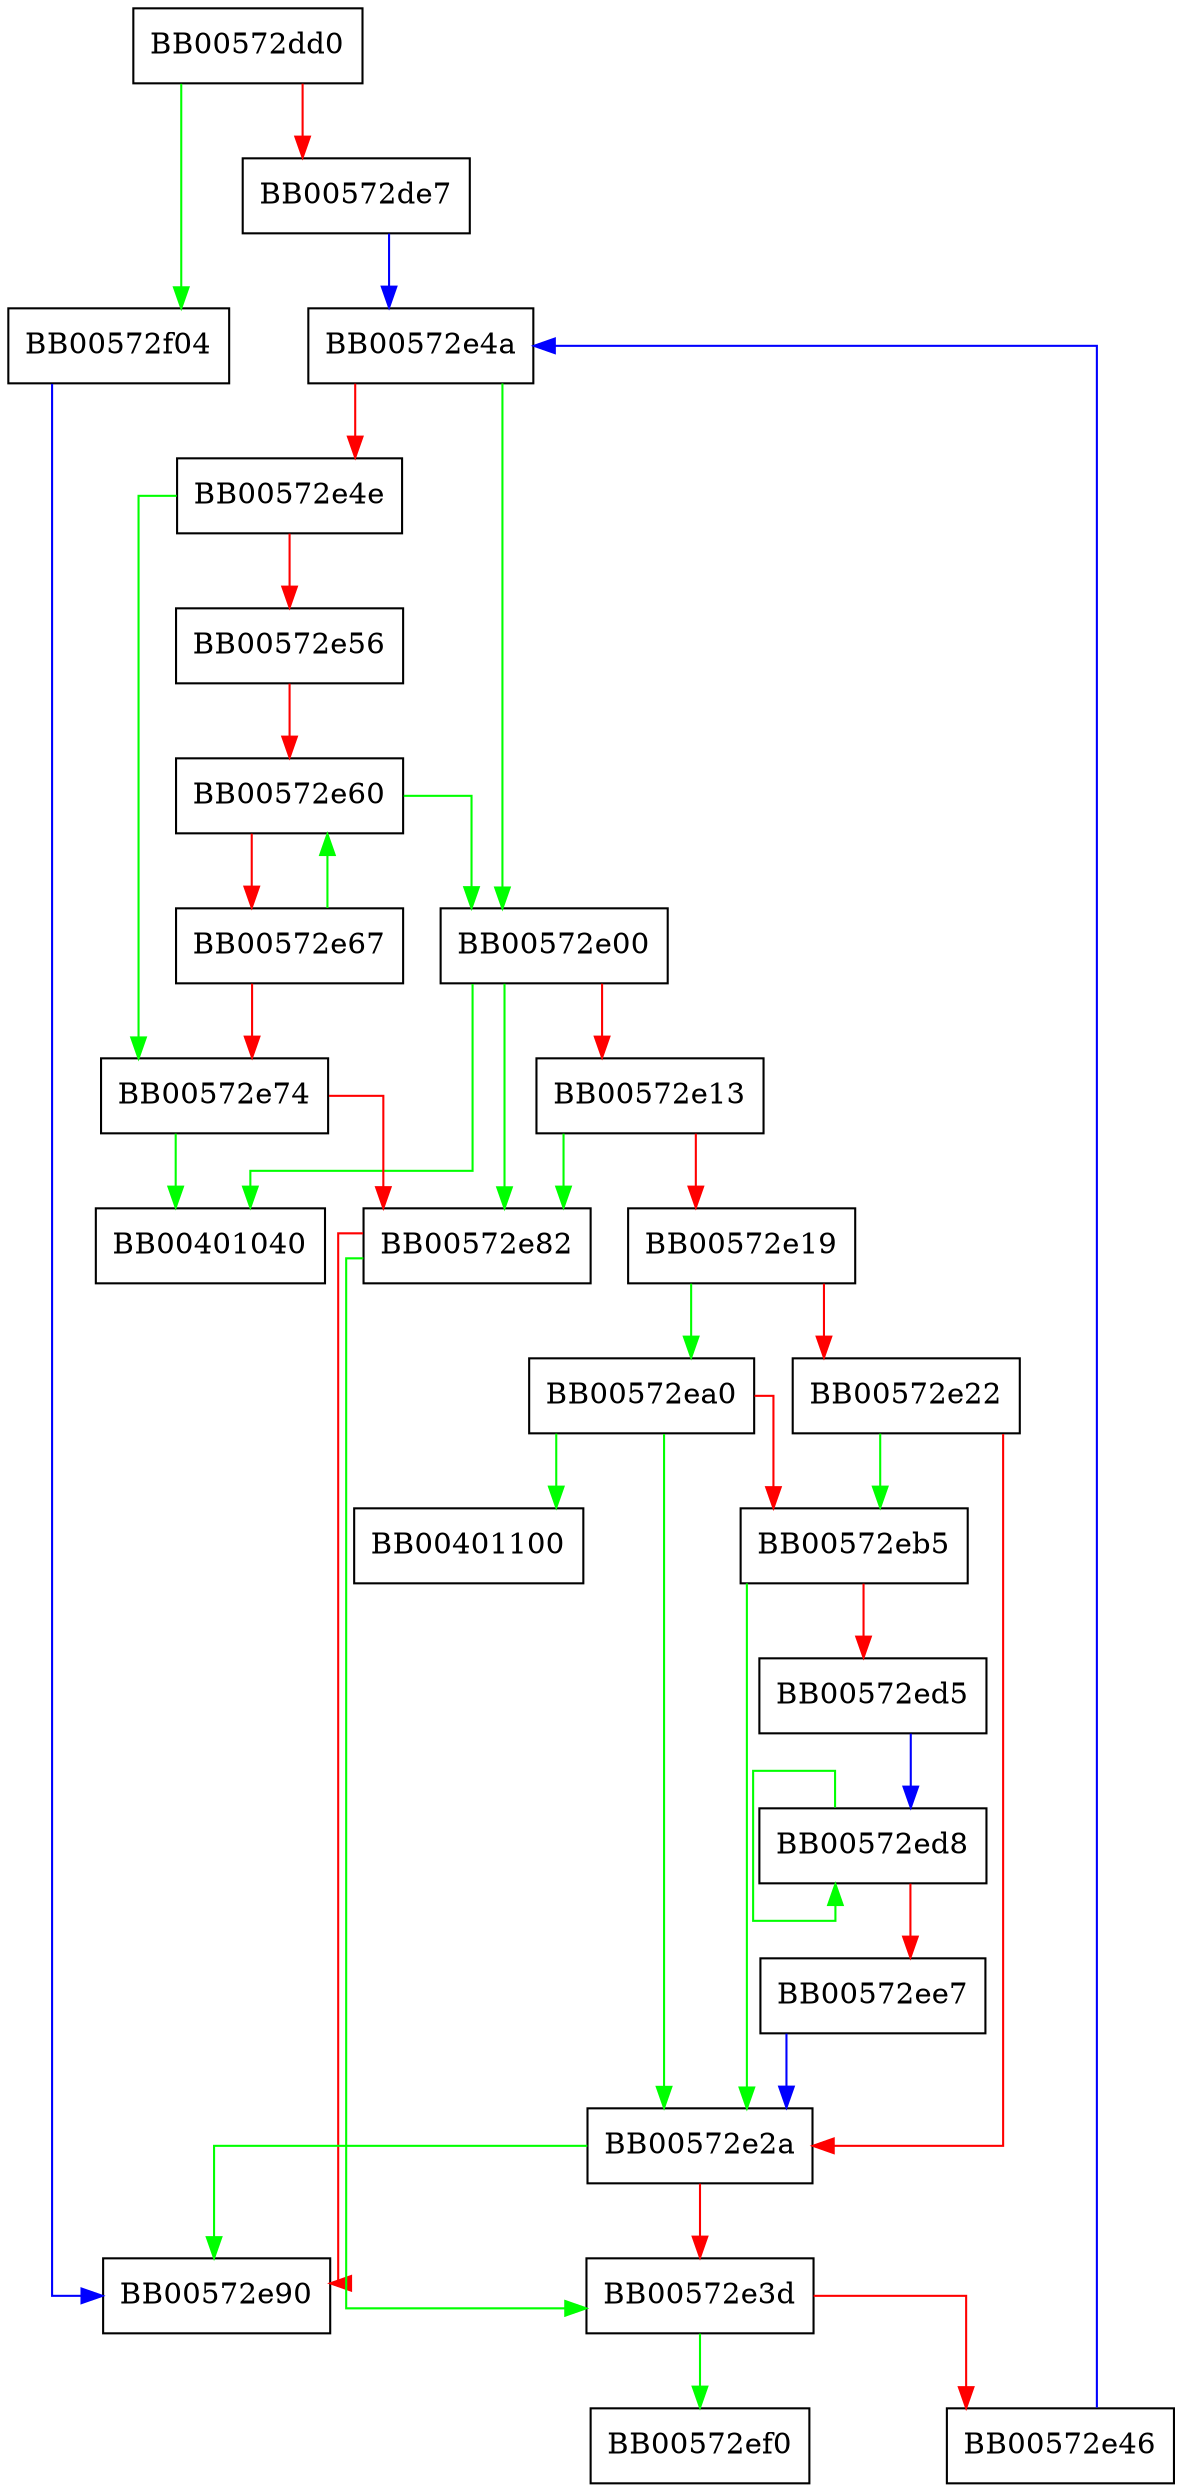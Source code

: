 digraph CONF_parse_list {
  node [shape="box"];
  graph [splines=ortho];
  BB00572dd0 -> BB00572f04 [color="green"];
  BB00572dd0 -> BB00572de7 [color="red"];
  BB00572de7 -> BB00572e4a [color="blue"];
  BB00572e00 -> BB00401040 [color="green"];
  BB00572e00 -> BB00572e82 [color="green"];
  BB00572e00 -> BB00572e13 [color="red"];
  BB00572e13 -> BB00572e82 [color="green"];
  BB00572e13 -> BB00572e19 [color="red"];
  BB00572e19 -> BB00572ea0 [color="green"];
  BB00572e19 -> BB00572e22 [color="red"];
  BB00572e22 -> BB00572eb5 [color="green"];
  BB00572e22 -> BB00572e2a [color="red"];
  BB00572e2a -> BB00572e90 [color="green"];
  BB00572e2a -> BB00572e3d [color="red"];
  BB00572e3d -> BB00572ef0 [color="green"];
  BB00572e3d -> BB00572e46 [color="red"];
  BB00572e46 -> BB00572e4a [color="blue"];
  BB00572e4a -> BB00572e00 [color="green"];
  BB00572e4a -> BB00572e4e [color="red"];
  BB00572e4e -> BB00572e74 [color="green"];
  BB00572e4e -> BB00572e56 [color="red"];
  BB00572e56 -> BB00572e60 [color="red"];
  BB00572e60 -> BB00572e00 [color="green"];
  BB00572e60 -> BB00572e67 [color="red"];
  BB00572e67 -> BB00572e60 [color="green"];
  BB00572e67 -> BB00572e74 [color="red"];
  BB00572e74 -> BB00401040 [color="green"];
  BB00572e74 -> BB00572e82 [color="red"];
  BB00572e82 -> BB00572e3d [color="green"];
  BB00572e82 -> BB00572e90 [color="red"];
  BB00572ea0 -> BB00401100 [color="green"];
  BB00572ea0 -> BB00572e2a [color="green"];
  BB00572ea0 -> BB00572eb5 [color="red"];
  BB00572eb5 -> BB00572e2a [color="green"];
  BB00572eb5 -> BB00572ed5 [color="red"];
  BB00572ed5 -> BB00572ed8 [color="blue"];
  BB00572ed8 -> BB00572ed8 [color="green"];
  BB00572ed8 -> BB00572ee7 [color="red"];
  BB00572ee7 -> BB00572e2a [color="blue"];
  BB00572f04 -> BB00572e90 [color="blue"];
}